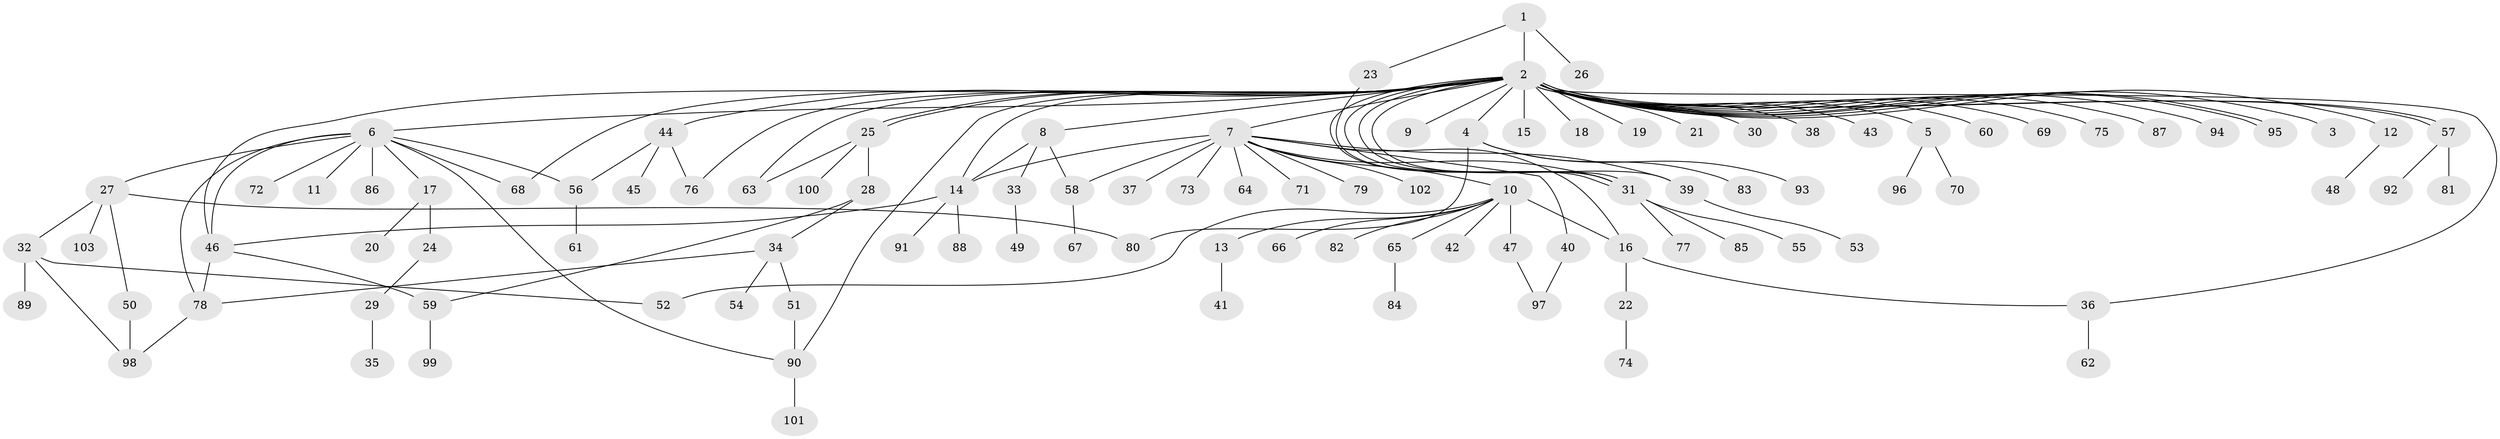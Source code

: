 // coarse degree distribution, {3: 0.26666666666666666, 19: 0.03333333333333333, 1: 0.4666666666666667, 7: 0.03333333333333333, 2: 0.13333333333333333, 8: 0.03333333333333333, 4: 0.03333333333333333}
// Generated by graph-tools (version 1.1) at 2025/17/03/04/25 18:17:58]
// undirected, 103 vertices, 131 edges
graph export_dot {
graph [start="1"]
  node [color=gray90,style=filled];
  1;
  2;
  3;
  4;
  5;
  6;
  7;
  8;
  9;
  10;
  11;
  12;
  13;
  14;
  15;
  16;
  17;
  18;
  19;
  20;
  21;
  22;
  23;
  24;
  25;
  26;
  27;
  28;
  29;
  30;
  31;
  32;
  33;
  34;
  35;
  36;
  37;
  38;
  39;
  40;
  41;
  42;
  43;
  44;
  45;
  46;
  47;
  48;
  49;
  50;
  51;
  52;
  53;
  54;
  55;
  56;
  57;
  58;
  59;
  60;
  61;
  62;
  63;
  64;
  65;
  66;
  67;
  68;
  69;
  70;
  71;
  72;
  73;
  74;
  75;
  76;
  77;
  78;
  79;
  80;
  81;
  82;
  83;
  84;
  85;
  86;
  87;
  88;
  89;
  90;
  91;
  92;
  93;
  94;
  95;
  96;
  97;
  98;
  99;
  100;
  101;
  102;
  103;
  1 -- 2;
  1 -- 23;
  1 -- 26;
  2 -- 3;
  2 -- 4;
  2 -- 5;
  2 -- 6;
  2 -- 7;
  2 -- 8;
  2 -- 9;
  2 -- 12;
  2 -- 14;
  2 -- 15;
  2 -- 18;
  2 -- 19;
  2 -- 21;
  2 -- 25;
  2 -- 25;
  2 -- 30;
  2 -- 31;
  2 -- 31;
  2 -- 31;
  2 -- 36;
  2 -- 38;
  2 -- 39;
  2 -- 43;
  2 -- 44;
  2 -- 46;
  2 -- 57;
  2 -- 57;
  2 -- 60;
  2 -- 63;
  2 -- 68;
  2 -- 69;
  2 -- 75;
  2 -- 76;
  2 -- 87;
  2 -- 90;
  2 -- 94;
  2 -- 95;
  2 -- 95;
  4 -- 80;
  4 -- 83;
  4 -- 93;
  5 -- 70;
  5 -- 96;
  6 -- 11;
  6 -- 17;
  6 -- 27;
  6 -- 46;
  6 -- 56;
  6 -- 68;
  6 -- 72;
  6 -- 78;
  6 -- 86;
  6 -- 90;
  7 -- 10;
  7 -- 14;
  7 -- 16;
  7 -- 31;
  7 -- 37;
  7 -- 39;
  7 -- 40;
  7 -- 58;
  7 -- 64;
  7 -- 71;
  7 -- 73;
  7 -- 79;
  7 -- 102;
  8 -- 14;
  8 -- 33;
  8 -- 58;
  10 -- 13;
  10 -- 16;
  10 -- 42;
  10 -- 47;
  10 -- 52;
  10 -- 65;
  10 -- 66;
  10 -- 82;
  12 -- 48;
  13 -- 41;
  14 -- 46;
  14 -- 88;
  14 -- 91;
  16 -- 22;
  16 -- 36;
  17 -- 20;
  17 -- 24;
  22 -- 74;
  23 -- 31;
  24 -- 29;
  25 -- 28;
  25 -- 63;
  25 -- 100;
  27 -- 32;
  27 -- 50;
  27 -- 80;
  27 -- 103;
  28 -- 34;
  28 -- 59;
  29 -- 35;
  31 -- 55;
  31 -- 77;
  31 -- 85;
  32 -- 52;
  32 -- 89;
  32 -- 98;
  33 -- 49;
  34 -- 51;
  34 -- 54;
  34 -- 78;
  36 -- 62;
  39 -- 53;
  40 -- 97;
  44 -- 45;
  44 -- 56;
  44 -- 76;
  46 -- 59;
  46 -- 78;
  47 -- 97;
  50 -- 98;
  51 -- 90;
  56 -- 61;
  57 -- 81;
  57 -- 92;
  58 -- 67;
  59 -- 99;
  65 -- 84;
  78 -- 98;
  90 -- 101;
}
